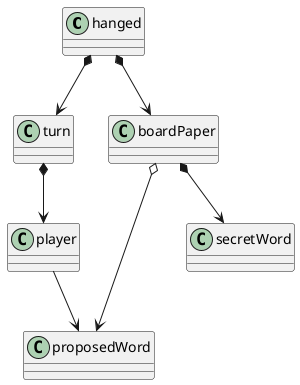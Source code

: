 @startuml
hanged *--> turn
turn *--> player
player --> proposedWord
hanged *--> boardPaper
boardPaper *--> secretWord
boardPaper o--> proposedWord

@enduml
